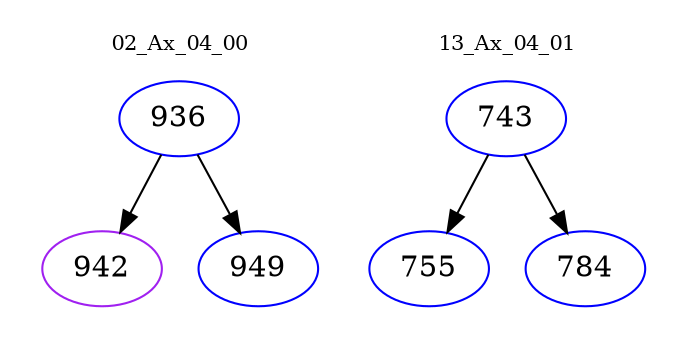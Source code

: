 digraph{
subgraph cluster_0 {
color = white
label = "02_Ax_04_00";
fontsize=10;
T0_936 [label="936", color="blue"]
T0_936 -> T0_942 [color="black"]
T0_942 [label="942", color="purple"]
T0_936 -> T0_949 [color="black"]
T0_949 [label="949", color="blue"]
}
subgraph cluster_1 {
color = white
label = "13_Ax_04_01";
fontsize=10;
T1_743 [label="743", color="blue"]
T1_743 -> T1_755 [color="black"]
T1_755 [label="755", color="blue"]
T1_743 -> T1_784 [color="black"]
T1_784 [label="784", color="blue"]
}
}
